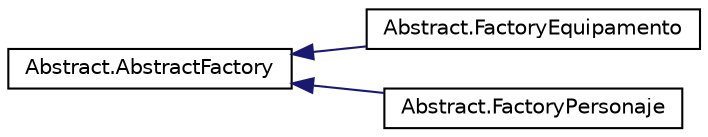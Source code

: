 digraph "Graphical Class Hierarchy"
{
 // LATEX_PDF_SIZE
  edge [fontname="Helvetica",fontsize="10",labelfontname="Helvetica",labelfontsize="10"];
  node [fontname="Helvetica",fontsize="10",shape=record];
  rankdir="LR";
  Node0 [label="Abstract.AbstractFactory",height=0.2,width=0.4,color="black", fillcolor="white", style="filled",URL="$class_abstract_1_1_abstract_factory.html",tooltip=" "];
  Node0 -> Node1 [dir="back",color="midnightblue",fontsize="10",style="solid",fontname="Helvetica"];
  Node1 [label="Abstract.FactoryEquipamento",height=0.2,width=0.4,color="black", fillcolor="white", style="filled",URL="$class_abstract_1_1_factory_equipamento.html",tooltip=" "];
  Node0 -> Node2 [dir="back",color="midnightblue",fontsize="10",style="solid",fontname="Helvetica"];
  Node2 [label="Abstract.FactoryPersonaje",height=0.2,width=0.4,color="black", fillcolor="white", style="filled",URL="$class_abstract_1_1_factory_personaje.html",tooltip=" "];
}
